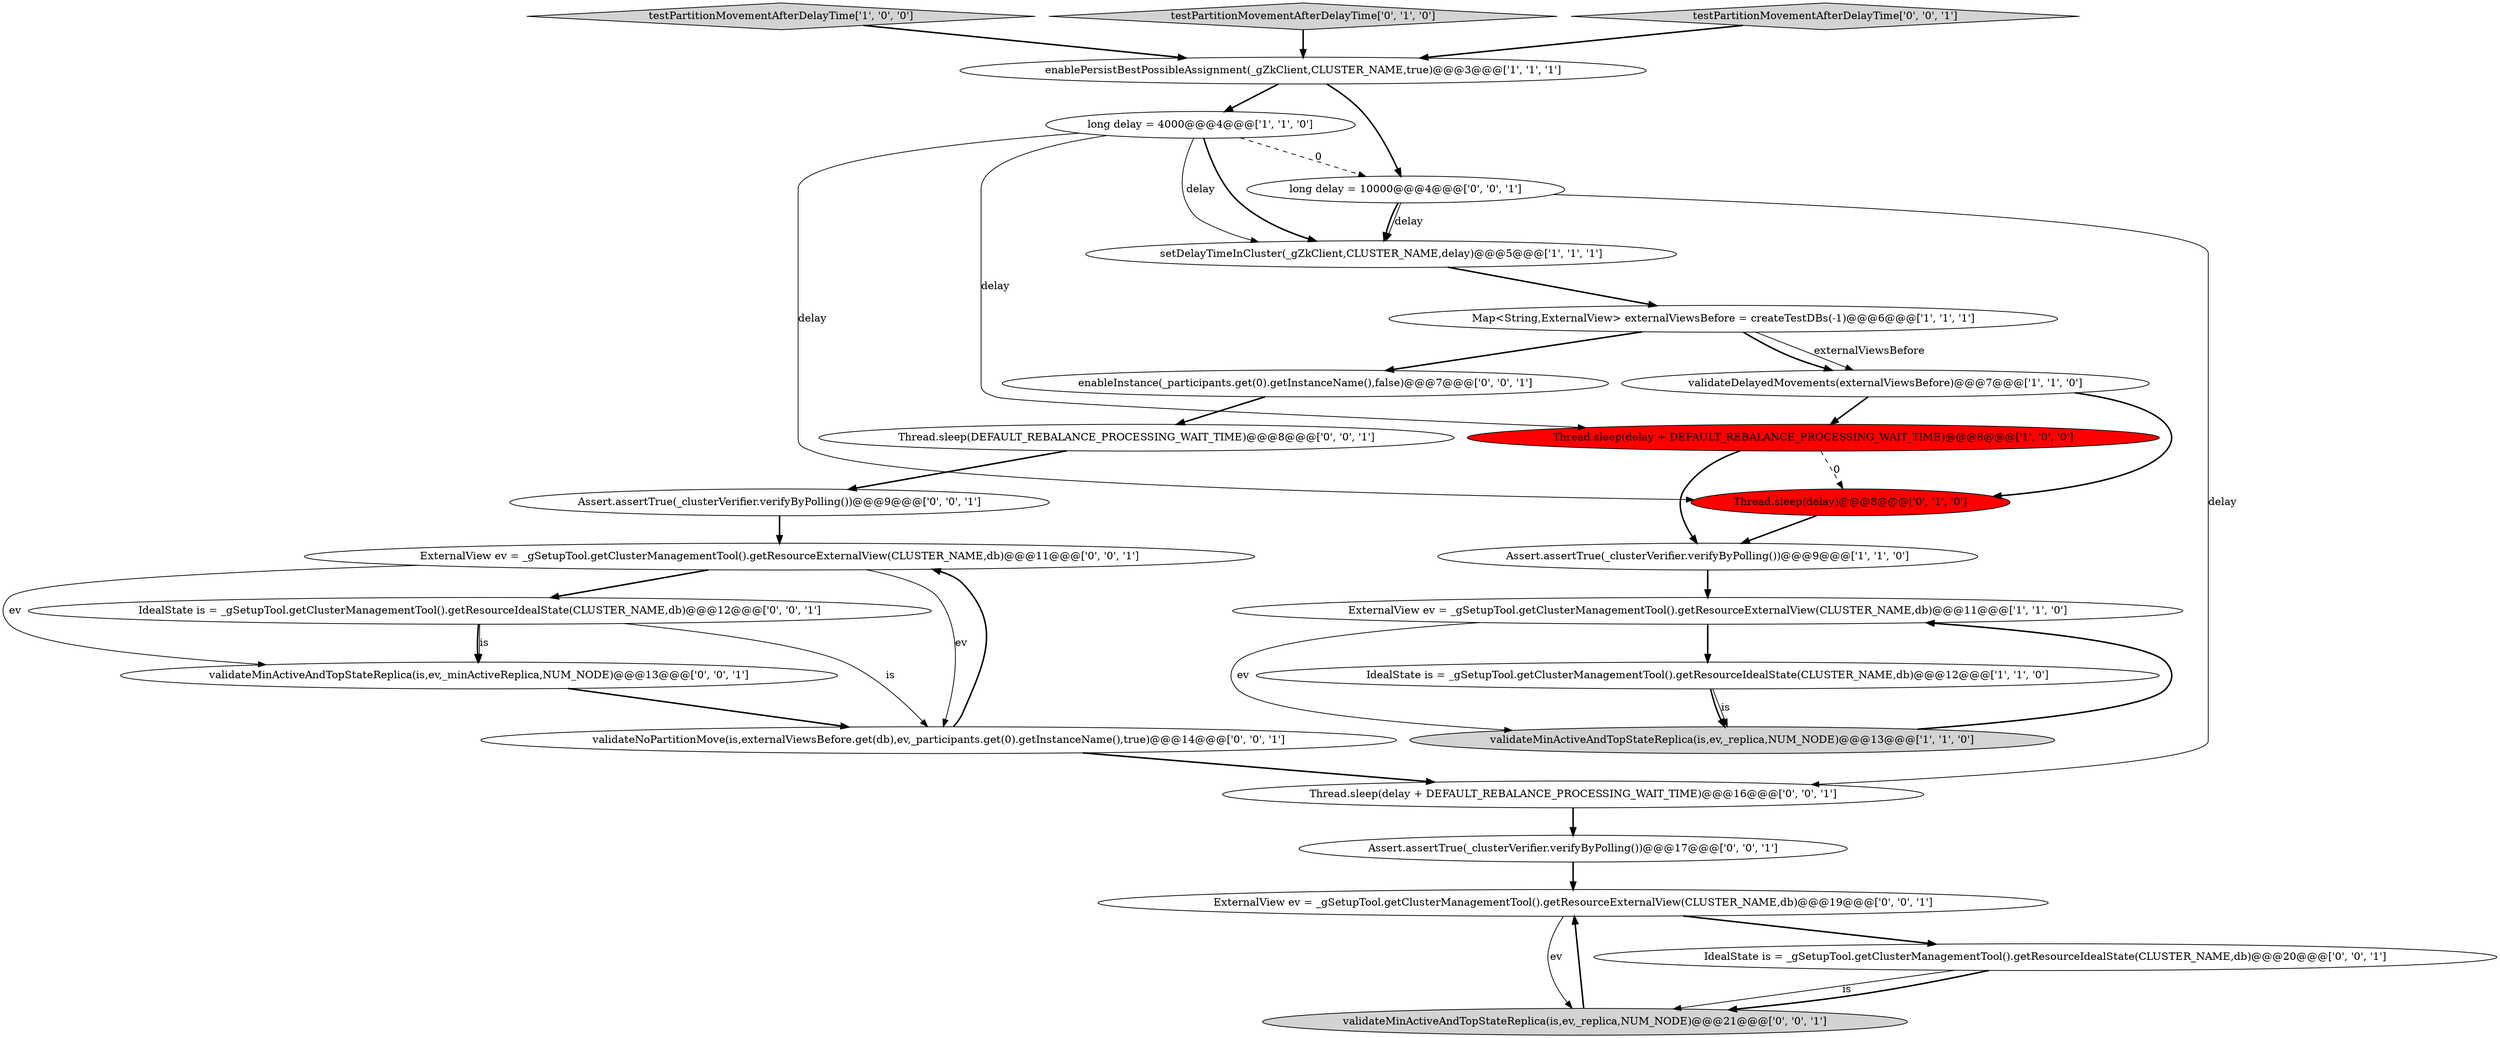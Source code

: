 digraph {
8 [style = filled, label = "validateDelayedMovements(externalViewsBefore)@@@7@@@['1', '1', '0']", fillcolor = white, shape = ellipse image = "AAA0AAABBB1BBB"];
25 [style = filled, label = "validateNoPartitionMove(is,externalViewsBefore.get(db),ev,_participants.get(0).getInstanceName(),true)@@@14@@@['0', '0', '1']", fillcolor = white, shape = ellipse image = "AAA0AAABBB3BBB"];
4 [style = filled, label = "enablePersistBestPossibleAssignment(_gZkClient,CLUSTER_NAME,true)@@@3@@@['1', '1', '1']", fillcolor = white, shape = ellipse image = "AAA0AAABBB1BBB"];
26 [style = filled, label = "ExternalView ev = _gSetupTool.getClusterManagementTool().getResourceExternalView(CLUSTER_NAME,db)@@@11@@@['0', '0', '1']", fillcolor = white, shape = ellipse image = "AAA0AAABBB3BBB"];
1 [style = filled, label = "Assert.assertTrue(_clusterVerifier.verifyByPolling())@@@9@@@['1', '1', '0']", fillcolor = white, shape = ellipse image = "AAA0AAABBB1BBB"];
15 [style = filled, label = "validateMinActiveAndTopStateReplica(is,ev,_replica,NUM_NODE)@@@21@@@['0', '0', '1']", fillcolor = lightgray, shape = ellipse image = "AAA0AAABBB3BBB"];
21 [style = filled, label = "long delay = 10000@@@4@@@['0', '0', '1']", fillcolor = white, shape = ellipse image = "AAA0AAABBB3BBB"];
17 [style = filled, label = "ExternalView ev = _gSetupTool.getClusterManagementTool().getResourceExternalView(CLUSTER_NAME,db)@@@19@@@['0', '0', '1']", fillcolor = white, shape = ellipse image = "AAA0AAABBB3BBB"];
19 [style = filled, label = "Assert.assertTrue(_clusterVerifier.verifyByPolling())@@@9@@@['0', '0', '1']", fillcolor = white, shape = ellipse image = "AAA0AAABBB3BBB"];
3 [style = filled, label = "validateMinActiveAndTopStateReplica(is,ev,_replica,NUM_NODE)@@@13@@@['1', '1', '0']", fillcolor = lightgray, shape = ellipse image = "AAA0AAABBB1BBB"];
2 [style = filled, label = "long delay = 4000@@@4@@@['1', '1', '0']", fillcolor = white, shape = ellipse image = "AAA0AAABBB1BBB"];
6 [style = filled, label = "IdealState is = _gSetupTool.getClusterManagementTool().getResourceIdealState(CLUSTER_NAME,db)@@@12@@@['1', '1', '0']", fillcolor = white, shape = ellipse image = "AAA0AAABBB1BBB"];
23 [style = filled, label = "enableInstance(_participants.get(0).getInstanceName(),false)@@@7@@@['0', '0', '1']", fillcolor = white, shape = ellipse image = "AAA0AAABBB3BBB"];
22 [style = filled, label = "Thread.sleep(DEFAULT_REBALANCE_PROCESSING_WAIT_TIME)@@@8@@@['0', '0', '1']", fillcolor = white, shape = ellipse image = "AAA0AAABBB3BBB"];
9 [style = filled, label = "testPartitionMovementAfterDelayTime['1', '0', '0']", fillcolor = lightgray, shape = diamond image = "AAA0AAABBB1BBB"];
11 [style = filled, label = "testPartitionMovementAfterDelayTime['0', '1', '0']", fillcolor = lightgray, shape = diamond image = "AAA0AAABBB2BBB"];
16 [style = filled, label = "Assert.assertTrue(_clusterVerifier.verifyByPolling())@@@17@@@['0', '0', '1']", fillcolor = white, shape = ellipse image = "AAA0AAABBB3BBB"];
7 [style = filled, label = "setDelayTimeInCluster(_gZkClient,CLUSTER_NAME,delay)@@@5@@@['1', '1', '1']", fillcolor = white, shape = ellipse image = "AAA0AAABBB1BBB"];
18 [style = filled, label = "IdealState is = _gSetupTool.getClusterManagementTool().getResourceIdealState(CLUSTER_NAME,db)@@@12@@@['0', '0', '1']", fillcolor = white, shape = ellipse image = "AAA0AAABBB3BBB"];
14 [style = filled, label = "Thread.sleep(delay + DEFAULT_REBALANCE_PROCESSING_WAIT_TIME)@@@16@@@['0', '0', '1']", fillcolor = white, shape = ellipse image = "AAA0AAABBB3BBB"];
13 [style = filled, label = "testPartitionMovementAfterDelayTime['0', '0', '1']", fillcolor = lightgray, shape = diamond image = "AAA0AAABBB3BBB"];
0 [style = filled, label = "Map<String,ExternalView> externalViewsBefore = createTestDBs(-1)@@@6@@@['1', '1', '1']", fillcolor = white, shape = ellipse image = "AAA0AAABBB1BBB"];
20 [style = filled, label = "IdealState is = _gSetupTool.getClusterManagementTool().getResourceIdealState(CLUSTER_NAME,db)@@@20@@@['0', '0', '1']", fillcolor = white, shape = ellipse image = "AAA0AAABBB3BBB"];
10 [style = filled, label = "ExternalView ev = _gSetupTool.getClusterManagementTool().getResourceExternalView(CLUSTER_NAME,db)@@@11@@@['1', '1', '0']", fillcolor = white, shape = ellipse image = "AAA0AAABBB1BBB"];
24 [style = filled, label = "validateMinActiveAndTopStateReplica(is,ev,_minActiveReplica,NUM_NODE)@@@13@@@['0', '0', '1']", fillcolor = white, shape = ellipse image = "AAA0AAABBB3BBB"];
12 [style = filled, label = "Thread.sleep(delay)@@@8@@@['0', '1', '0']", fillcolor = red, shape = ellipse image = "AAA1AAABBB2BBB"];
5 [style = filled, label = "Thread.sleep(delay + DEFAULT_REBALANCE_PROCESSING_WAIT_TIME)@@@8@@@['1', '0', '0']", fillcolor = red, shape = ellipse image = "AAA1AAABBB1BBB"];
14->16 [style = bold, label=""];
6->3 [style = bold, label=""];
18->24 [style = bold, label=""];
5->12 [style = dashed, label="0"];
10->3 [style = solid, label="ev"];
22->19 [style = bold, label=""];
18->24 [style = solid, label="is"];
18->25 [style = solid, label="is"];
9->4 [style = bold, label=""];
11->4 [style = bold, label=""];
4->21 [style = bold, label=""];
0->8 [style = solid, label="externalViewsBefore"];
26->24 [style = solid, label="ev"];
7->0 [style = bold, label=""];
4->2 [style = bold, label=""];
25->14 [style = bold, label=""];
16->17 [style = bold, label=""];
17->15 [style = solid, label="ev"];
12->1 [style = bold, label=""];
2->12 [style = solid, label="delay"];
10->6 [style = bold, label=""];
6->3 [style = solid, label="is"];
3->10 [style = bold, label=""];
5->1 [style = bold, label=""];
2->7 [style = solid, label="delay"];
15->17 [style = bold, label=""];
23->22 [style = bold, label=""];
0->23 [style = bold, label=""];
8->5 [style = bold, label=""];
20->15 [style = solid, label="is"];
21->14 [style = solid, label="delay"];
2->21 [style = dashed, label="0"];
19->26 [style = bold, label=""];
24->25 [style = bold, label=""];
25->26 [style = bold, label=""];
21->7 [style = solid, label="delay"];
0->8 [style = bold, label=""];
21->7 [style = bold, label=""];
17->20 [style = bold, label=""];
2->7 [style = bold, label=""];
26->25 [style = solid, label="ev"];
2->5 [style = solid, label="delay"];
1->10 [style = bold, label=""];
20->15 [style = bold, label=""];
8->12 [style = bold, label=""];
26->18 [style = bold, label=""];
13->4 [style = bold, label=""];
}

